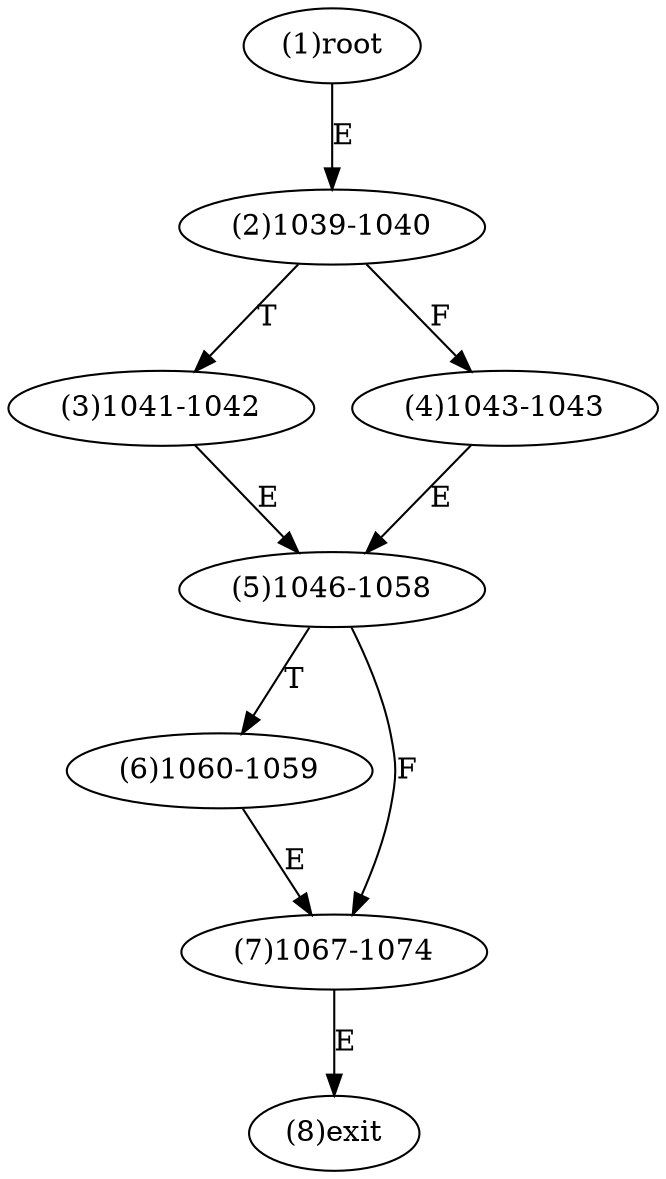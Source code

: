 digraph "" { 
1[ label="(1)root"];
2[ label="(2)1039-1040"];
3[ label="(3)1041-1042"];
4[ label="(4)1043-1043"];
5[ label="(5)1046-1058"];
6[ label="(6)1060-1059"];
7[ label="(7)1067-1074"];
8[ label="(8)exit"];
1->2[ label="E"];
2->4[ label="F"];
2->3[ label="T"];
3->5[ label="E"];
4->5[ label="E"];
5->7[ label="F"];
5->6[ label="T"];
6->7[ label="E"];
7->8[ label="E"];
}